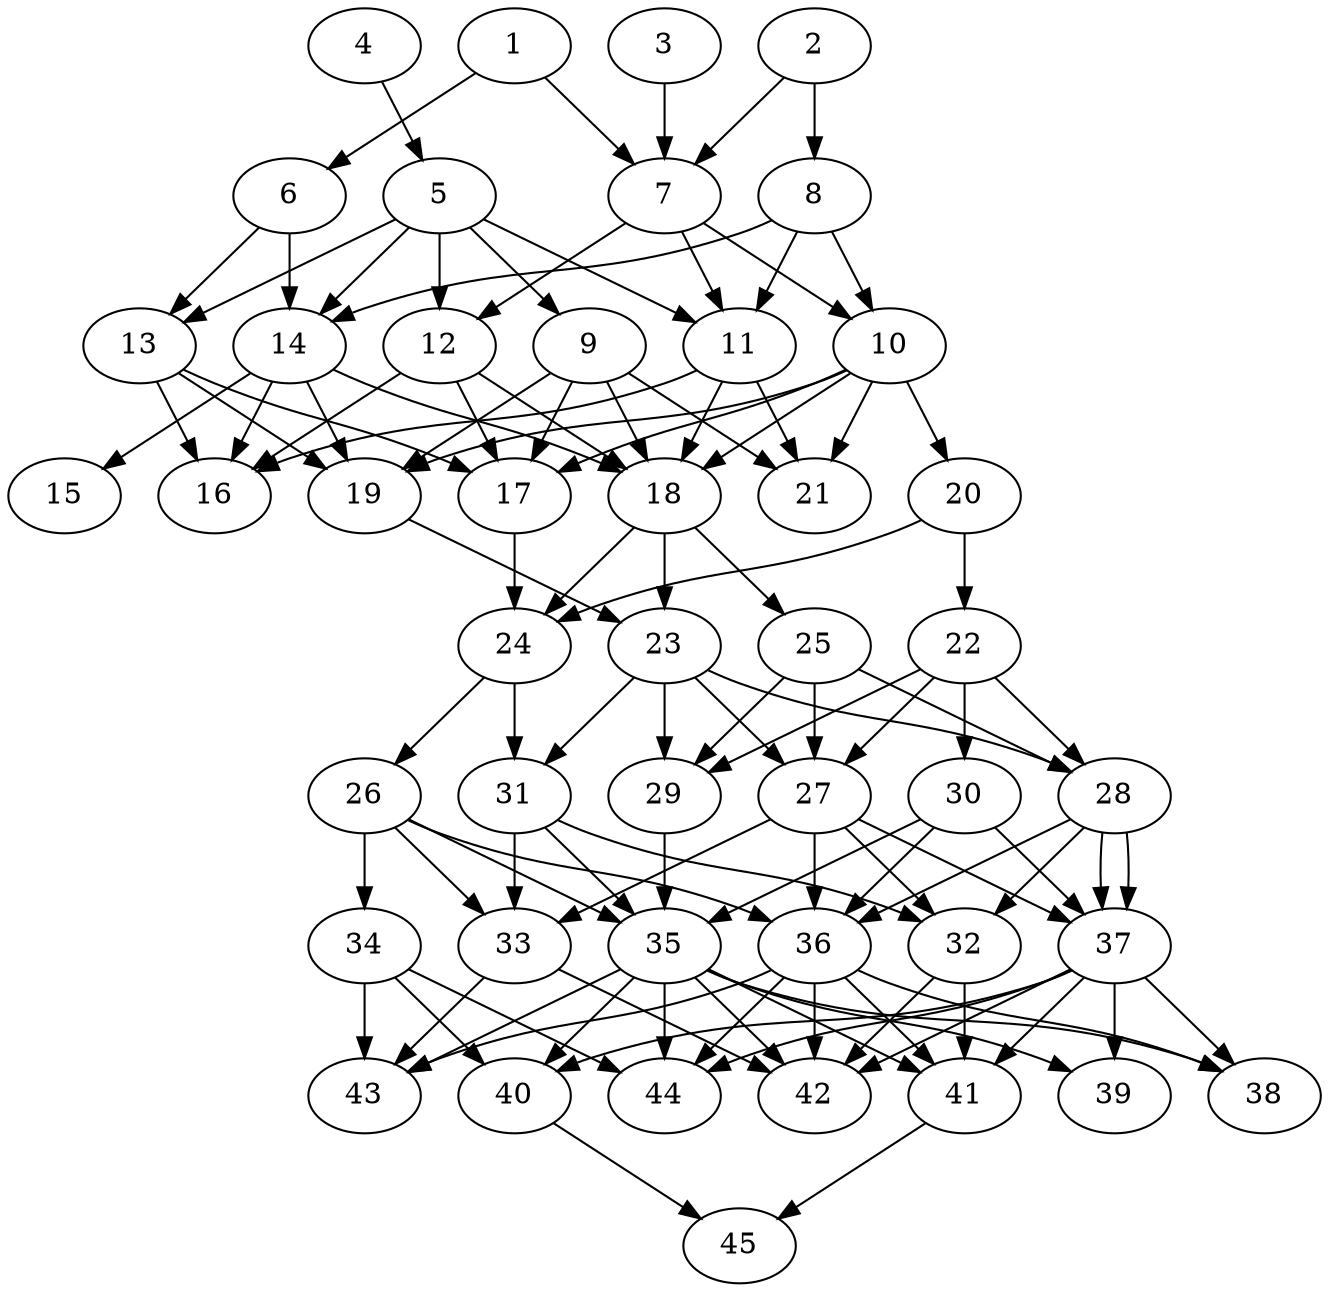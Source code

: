 // DAG automatically generated by daggen at Thu Oct  3 14:07:24 2019
// ./daggen --dot -n 45 --ccr 0.3 --fat 0.5 --regular 0.7 --density 0.7 --mindata 5242880 --maxdata 52428800 
digraph G {
  1 [size="104239787", alpha="0.10", expect_size="31271936"] 
  1 -> 6 [size ="31271936"]
  1 -> 7 [size ="31271936"]
  2 [size="68273493", alpha="0.12", expect_size="20482048"] 
  2 -> 7 [size ="20482048"]
  2 -> 8 [size ="20482048"]
  3 [size="108697600", alpha="0.18", expect_size="32609280"] 
  3 -> 7 [size ="32609280"]
  4 [size="50783573", alpha="0.15", expect_size="15235072"] 
  4 -> 5 [size ="15235072"]
  5 [size="36932267", alpha="0.12", expect_size="11079680"] 
  5 -> 9 [size ="11079680"]
  5 -> 11 [size ="11079680"]
  5 -> 12 [size ="11079680"]
  5 -> 13 [size ="11079680"]
  5 -> 14 [size ="11079680"]
  6 [size="34519040", alpha="0.00", expect_size="10355712"] 
  6 -> 13 [size ="10355712"]
  6 -> 14 [size ="10355712"]
  7 [size="131109547", alpha="0.01", expect_size="39332864"] 
  7 -> 10 [size ="39332864"]
  7 -> 11 [size ="39332864"]
  7 -> 12 [size ="39332864"]
  8 [size="136649387", alpha="0.01", expect_size="40994816"] 
  8 -> 10 [size ="40994816"]
  8 -> 11 [size ="40994816"]
  8 -> 14 [size ="40994816"]
  9 [size="70410240", alpha="0.05", expect_size="21123072"] 
  9 -> 17 [size ="21123072"]
  9 -> 18 [size ="21123072"]
  9 -> 19 [size ="21123072"]
  9 -> 21 [size ="21123072"]
  10 [size="157518507", alpha="0.02", expect_size="47255552"] 
  10 -> 17 [size ="47255552"]
  10 -> 18 [size ="47255552"]
  10 -> 19 [size ="47255552"]
  10 -> 20 [size ="47255552"]
  10 -> 21 [size ="47255552"]
  11 [size="86838613", alpha="0.16", expect_size="26051584"] 
  11 -> 16 [size ="26051584"]
  11 -> 18 [size ="26051584"]
  11 -> 21 [size ="26051584"]
  12 [size="163467947", alpha="0.14", expect_size="49040384"] 
  12 -> 16 [size ="49040384"]
  12 -> 17 [size ="49040384"]
  12 -> 18 [size ="49040384"]
  13 [size="99119787", alpha="0.12", expect_size="29735936"] 
  13 -> 16 [size ="29735936"]
  13 -> 17 [size ="29735936"]
  13 -> 19 [size ="29735936"]
  14 [size="81493333", alpha="0.11", expect_size="24448000"] 
  14 -> 15 [size ="24448000"]
  14 -> 16 [size ="24448000"]
  14 -> 18 [size ="24448000"]
  14 -> 19 [size ="24448000"]
  15 [size="38826667", alpha="0.20", expect_size="11648000"] 
  16 [size="130140160", alpha="0.14", expect_size="39042048"] 
  17 [size="134004053", alpha="0.04", expect_size="40201216"] 
  17 -> 24 [size ="40201216"]
  18 [size="142810453", alpha="0.18", expect_size="42843136"] 
  18 -> 23 [size ="42843136"]
  18 -> 24 [size ="42843136"]
  18 -> 25 [size ="42843136"]
  19 [size="152773973", alpha="0.12", expect_size="45832192"] 
  19 -> 23 [size ="45832192"]
  20 [size="34392747", alpha="0.20", expect_size="10317824"] 
  20 -> 22 [size ="10317824"]
  20 -> 24 [size ="10317824"]
  21 [size="47810560", alpha="0.19", expect_size="14343168"] 
  22 [size="172120747", alpha="0.04", expect_size="51636224"] 
  22 -> 27 [size ="51636224"]
  22 -> 28 [size ="51636224"]
  22 -> 29 [size ="51636224"]
  22 -> 30 [size ="51636224"]
  23 [size="124381867", alpha="0.02", expect_size="37314560"] 
  23 -> 27 [size ="37314560"]
  23 -> 28 [size ="37314560"]
  23 -> 29 [size ="37314560"]
  23 -> 31 [size ="37314560"]
  24 [size="62474240", alpha="0.03", expect_size="18742272"] 
  24 -> 26 [size ="18742272"]
  24 -> 31 [size ="18742272"]
  25 [size="147534507", alpha="0.07", expect_size="44260352"] 
  25 -> 27 [size ="44260352"]
  25 -> 28 [size ="44260352"]
  25 -> 29 [size ="44260352"]
  26 [size="146657280", alpha="0.13", expect_size="43997184"] 
  26 -> 33 [size ="43997184"]
  26 -> 34 [size ="43997184"]
  26 -> 35 [size ="43997184"]
  26 -> 36 [size ="43997184"]
  27 [size="97751040", alpha="0.14", expect_size="29325312"] 
  27 -> 32 [size ="29325312"]
  27 -> 33 [size ="29325312"]
  27 -> 36 [size ="29325312"]
  27 -> 37 [size ="29325312"]
  28 [size="128805547", alpha="0.10", expect_size="38641664"] 
  28 -> 32 [size ="38641664"]
  28 -> 36 [size ="38641664"]
  28 -> 37 [size ="38641664"]
  28 -> 37 [size ="38641664"]
  29 [size="114827947", alpha="0.12", expect_size="34448384"] 
  29 -> 35 [size ="34448384"]
  30 [size="48056320", alpha="0.12", expect_size="14416896"] 
  30 -> 35 [size ="14416896"]
  30 -> 36 [size ="14416896"]
  30 -> 37 [size ="14416896"]
  31 [size="45400747", alpha="0.01", expect_size="13620224"] 
  31 -> 32 [size ="13620224"]
  31 -> 33 [size ="13620224"]
  31 -> 35 [size ="13620224"]
  32 [size="36338347", alpha="0.09", expect_size="10901504"] 
  32 -> 41 [size ="10901504"]
  32 -> 42 [size ="10901504"]
  33 [size="71673173", alpha="0.07", expect_size="21501952"] 
  33 -> 42 [size ="21501952"]
  33 -> 43 [size ="21501952"]
  34 [size="85340160", alpha="0.13", expect_size="25602048"] 
  34 -> 40 [size ="25602048"]
  34 -> 43 [size ="25602048"]
  34 -> 44 [size ="25602048"]
  35 [size="110646613", alpha="0.02", expect_size="33193984"] 
  35 -> 38 [size ="33193984"]
  35 -> 39 [size ="33193984"]
  35 -> 40 [size ="33193984"]
  35 -> 41 [size ="33193984"]
  35 -> 42 [size ="33193984"]
  35 -> 43 [size ="33193984"]
  35 -> 44 [size ="33193984"]
  36 [size="167055360", alpha="0.05", expect_size="50116608"] 
  36 -> 38 [size ="50116608"]
  36 -> 41 [size ="50116608"]
  36 -> 42 [size ="50116608"]
  36 -> 43 [size ="50116608"]
  36 -> 44 [size ="50116608"]
  37 [size="114319360", alpha="0.03", expect_size="34295808"] 
  37 -> 38 [size ="34295808"]
  37 -> 39 [size ="34295808"]
  37 -> 40 [size ="34295808"]
  37 -> 41 [size ="34295808"]
  37 -> 42 [size ="34295808"]
  37 -> 44 [size ="34295808"]
  38 [size="66078720", alpha="0.17", expect_size="19823616"] 
  39 [size="141506560", alpha="0.09", expect_size="42451968"] 
  40 [size="78967467", alpha="0.02", expect_size="23690240"] 
  40 -> 45 [size ="23690240"]
  41 [size="18500267", alpha="0.19", expect_size="5550080"] 
  41 -> 45 [size ="5550080"]
  42 [size="29477547", alpha="0.16", expect_size="8843264"] 
  43 [size="100604587", alpha="0.06", expect_size="30181376"] 
  44 [size="156238507", alpha="0.02", expect_size="46871552"] 
  45 [size="103113387", alpha="0.15", expect_size="30934016"] 
}
